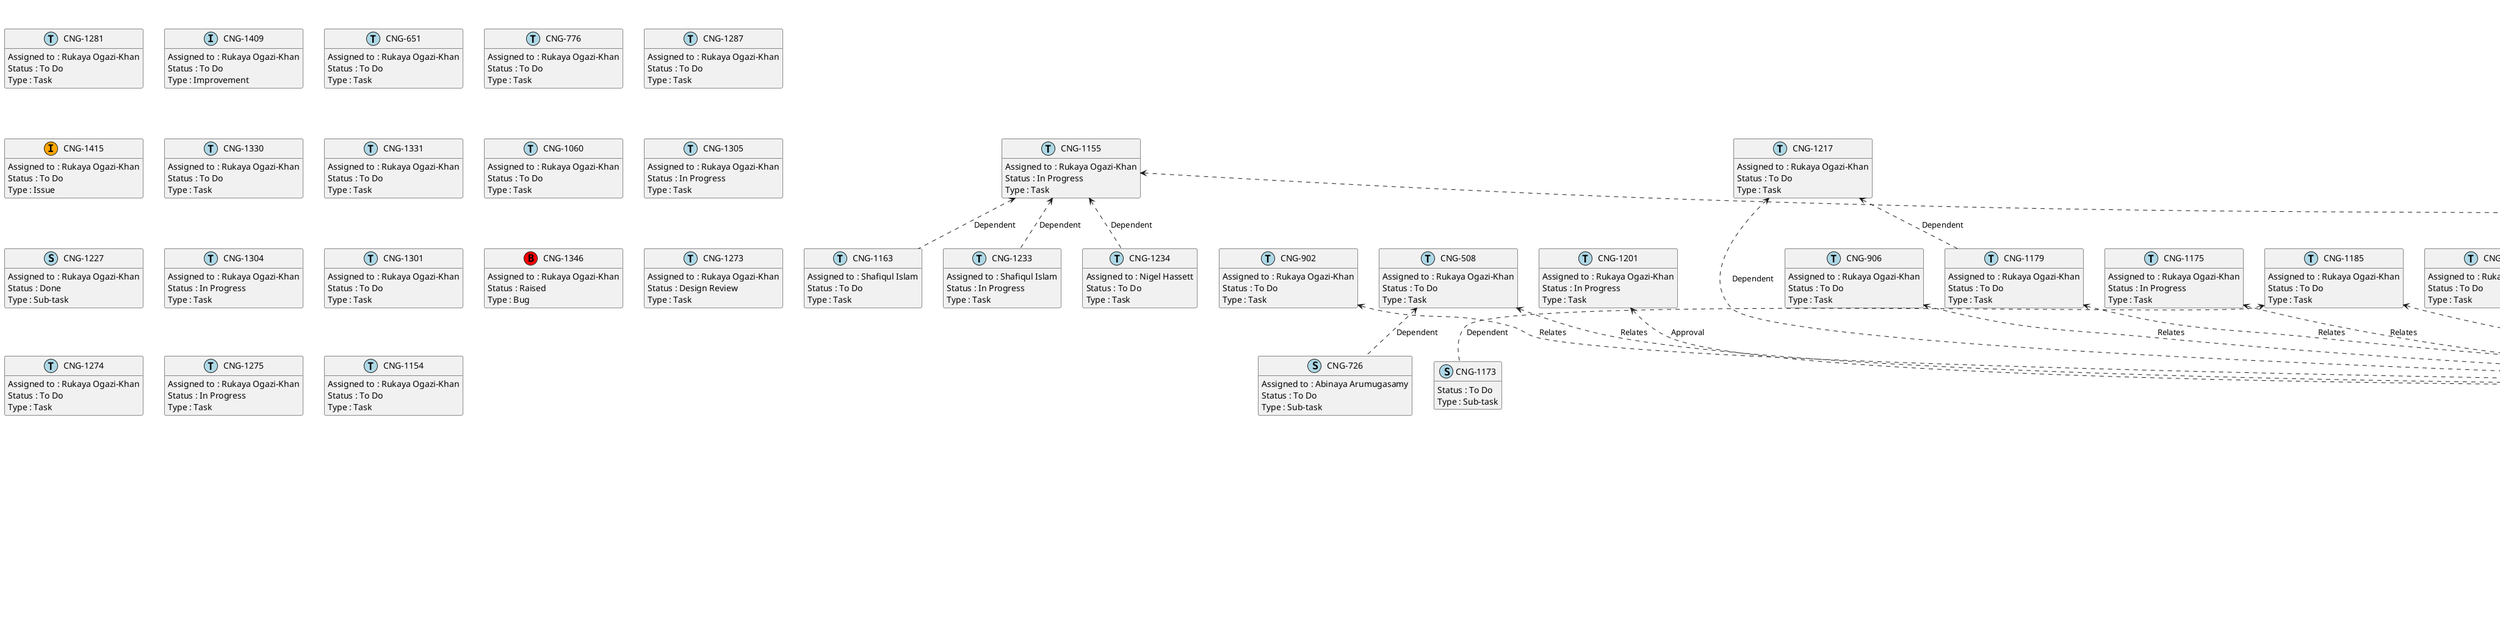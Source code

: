 @startuml
'https://plantuml.com/class-diagram

' GENERATE CLASS DIAGRAM ===========
' Generated at    : Thu Apr 18 11:50:48 CEST 2024

title Jira Tickets for Person Rukaya Ogazi-Khan
hide empty members

legend
Jira Ticket Status
----
(In Review (migrated)) : 1
(To Do) : 38
(Done) : 4
(Dev Review) : 1
(In Progress) : 23
(Raised) : 1
(Design Review) : 1
----
Jira Ticket Types
----
(Task) : 59
(Improvement) : 1
(Issue) : 1
(Bug) : 1
(Sub-task) : 7
end legend


' Tickets =======
class "CNG-1163" << (T,lightblue) >> {
  Assigned to : Shafiqul Islam
  Status : To Do
  Type : Task
}

class "CNG-1280" << (T,lightblue) >> {
  Assigned to : Rukaya Ogazi-Khan
  Status : To Do
  Type : Task
}

class "CNG-1281" << (T,lightblue) >> {
  Assigned to : Rukaya Ogazi-Khan
  Status : To Do
  Type : Task
}

class "CNG-1409" << (I,lightblue) >> {
  Assigned to : Rukaya Ogazi-Khan
  Status : To Do
  Type : Improvement
}

class "CNG-1327" << (T,lightblue) >> {
  Assigned to : Rukaya Ogazi-Khan
  Status : Dev Review
  Type : Task
}

class "CNG-530" << (T,lightblue) >> {
  Assigned to : Rukaya Ogazi-Khan
  Status : To Do
  Type : Task
}

class "CNG-651" << (T,lightblue) >> {
  Assigned to : Rukaya Ogazi-Khan
  Status : To Do
  Type : Task
}

class "CNG-1246" << (T,lightblue) >> {
  Assigned to : Rukaya Ogazi-Khan
  Status : To Do
  Type : Task
}

class "CNG-1367" << (T,lightblue) >> {
  Assigned to : Rukaya Ogazi-Khan
  Status : To Do
  Type : Task
}

class "CNG-776" << (T,lightblue) >> {
  Assigned to : Rukaya Ogazi-Khan
  Status : To Do
  Type : Task
}

class "CNG-1288" << (T,lightblue) >> {
  Assigned to : Rukaya Ogazi-Khan
  Status : In Progress
  Type : Task
}

class "CNG-1244" << (T,lightblue) >> {
  Assigned to : Rukaya Ogazi-Khan
  Status : To Do
  Type : Task
}

class "CNG-1201" << (T,lightblue) >> {
  Assigned to : Rukaya Ogazi-Khan
  Status : In Progress
  Type : Task
}

class "CNG-733" << (T,lightblue) >> {
  Assigned to : Shafiqul Islam
  Status : In Progress
  Type : Task
}

class "CNG-1287" << (T,lightblue) >> {
  Assigned to : Rukaya Ogazi-Khan
  Status : To Do
  Type : Task
}

class "CNG-1251" << (T,lightblue) >> {
  Assigned to : Rukaya Ogazi-Khan
  Status : To Do
  Type : Task
}

class "CNG-1175" << (T,lightblue) >> {
  Assigned to : Rukaya Ogazi-Khan
  Status : In Progress
  Type : Task
}

class "CNG-1250" << (T,lightblue) >> {
  Assigned to : Rukaya Ogazi-Khan
  Status : To Do
  Type : Task
}

class "CNG-1173" << (S,lightblue) >> {
  Status : To Do
  Type : Sub-task
}

class "CNG-1290" << (T,lightblue) >> {
  Assigned to : Shafiqul Islam
  Status : To Do
  Type : Task
}

class "CNG-902" << (T,lightblue) >> {
  Assigned to : Rukaya Ogazi-Khan
  Status : To Do
  Type : Task
}

class "CNG-508" << (T,lightblue) >> {
  Assigned to : Rukaya Ogazi-Khan
  Status : To Do
  Type : Task
}

class "CNG-1217" << (T,lightblue) >> {
  Assigned to : Rukaya Ogazi-Khan
  Status : To Do
  Type : Task
}

class "CNG-1415" << (I,orange) >> {
  Assigned to : Rukaya Ogazi-Khan
  Status : To Do
  Type : Issue
}

class "CNG-906" << (T,lightblue) >> {
  Assigned to : Rukaya Ogazi-Khan
  Status : To Do
  Type : Task
}

class "CNG-1255" << (T,lightblue) >> {
  Assigned to : Rukaya Ogazi-Khan
  Status : Done
  Type : Task
}

class "CNG-589" << (S,lightblue) >> {
  Assigned to : Shafiqul Islam
  Status : In Progress
  Type : Sub-task
}

class "CNG-1179" << (T,lightblue) >> {
  Assigned to : Rukaya Ogazi-Khan
  Status : To Do
  Type : Task
}

class "CNG-1256" << (T,lightblue) >> {
  Assigned to : Rukaya Ogazi-Khan
  Status : In Progress
  Type : Task
}

class "CNG-1330" << (T,lightblue) >> {
  Assigned to : Rukaya Ogazi-Khan
  Status : To Do
  Type : Task
}

class "CNG-1374" << (T,lightblue) >> {
  Assigned to : Rukaya Ogazi-Khan
  Status : To Do
  Type : Task
}

class "CNG-1254" << (T,lightblue) >> {
  Assigned to : Dileep
  Status : In Progress
  Type : Task
}

class "CNG-1331" << (T,lightblue) >> {
  Assigned to : Rukaya Ogazi-Khan
  Status : To Do
  Type : Task
}

class "CNG-1185" << (T,lightblue) >> {
  Assigned to : Rukaya Ogazi-Khan
  Status : To Do
  Type : Task
}

class "CNG-1260" << (T,lightblue) >> {
  Assigned to : Rukaya Ogazi-Khan
  Status : In Progress
  Type : Task
}

class "CNG-1183" << (T,lightblue) >> {
  Assigned to : Rukaya Ogazi-Khan
  Status : To Do
  Type : Task
}

class "CNG-1184" << (T,lightblue) >> {
  Assigned to : Rukaya Ogazi-Khan
  Status : In Progress
  Type : Task
}

class "CNG-1060" << (T,lightblue) >> {
  Assigned to : Rukaya Ogazi-Khan
  Status : To Do
  Type : Task
}

class "CNG-1180" << (T,lightblue) >> {
  Assigned to : Rukaya Ogazi-Khan
  Status : In Progress
  Type : Task
}

class "CNG-1305" << (T,lightblue) >> {
  Assigned to : Rukaya Ogazi-Khan
  Status : In Progress
  Type : Task
}

class "CNG-1303" << (T,lightblue) >> {
  Assigned to : Rukaya Ogazi-Khan
  Status : To Do
  Type : Task
}

class "CNG-1227" << (S,lightblue) >> {
  Assigned to : Rukaya Ogazi-Khan
  Status : Done
  Type : Sub-task
}

class "CNG-1304" << (T,lightblue) >> {
  Assigned to : Rukaya Ogazi-Khan
  Status : In Progress
  Type : Task
}

class "CNG-870" << (T,lightblue) >> {
  Assigned to : Rukaya Ogazi-Khan
  Status : To Do
  Type : Task
}

class "CNG-1029" << (S,lightblue) >> {
  Assigned to : Shafiqul Islam
  Status : In Review (migrated)
  Type : Sub-task
}

class "CNG-1301" << (T,lightblue) >> {
  Assigned to : Rukaya Ogazi-Khan
  Status : To Do
  Type : Task
}

class "CNG-873" << (T,lightblue) >> {
  Assigned to : Paolo Brunasti
  Status : In Progress
  Type : Task
}

class "CNG-1346" << (B,red) >> {
  Assigned to : Rukaya Ogazi-Khan
  Status : Raised
  Type : Bug
}

class "CNG-1189" << (T,lightblue) >> {
  Assigned to : Rukaya Ogazi-Khan
  Status : To Do
  Type : Task
}

class "CNG-1188" << (T,lightblue) >> {
  Assigned to : Rukaya Ogazi-Khan
  Status : Done
  Type : Task
}

class "CNG-557" << (S,lightblue) >> {
  Assigned to : Shafiqul Islam
  Status : In Progress
  Type : Sub-task
}

class "CNG-1075" << (T,lightblue) >> {
  Assigned to : Rukaya Ogazi-Khan
  Status : In Progress
  Type : Task
}

class "CNG-1273" << (T,lightblue) >> {
  Assigned to : Rukaya Ogazi-Khan
  Status : Design Review
  Type : Task
}

class "CNG-1196" << (T,lightblue) >> {
  Assigned to : Rukaya Ogazi-Khan
  Status : In Progress
  Type : Task
}

class "CNG-1274" << (T,lightblue) >> {
  Assigned to : Rukaya Ogazi-Khan
  Status : To Do
  Type : Task
}

class "CNG-1195" << (T,lightblue) >> {
  Assigned to : Rukaya Ogazi-Khan
  Status : In Progress
  Type : Task
}

class "CNG-529" << (T,lightblue) >> {
  Assigned to : Rukaya Ogazi-Khan
  Status : To Do
  Type : Task
}

class "CNG-726" << (S,lightblue) >> {
  Assigned to : Abinaya Arumugasamy
  Status : To Do
  Type : Sub-task
}

class "CNG-1237" << (T,lightblue) >> {
  Assigned to : Rukaya Ogazi-Khan
  Status : In Progress
  Type : Task
}

class "CNG-1117" << (T,lightblue) >> {
  Assigned to : Rukaya Ogazi-Khan
  Status : Done
  Type : Task
}

class "CNG-1279" << (T,lightblue) >> {
  Assigned to : Rukaya Ogazi-Khan
  Status : To Do
  Type : Task
}

class "CNG-961" << (S,lightblue) >> {
  Assigned to : Anand Jajoo
  Status : In Progress
  Type : Sub-task
}

class "CNG-1156" << (T,lightblue) >> {
  Assigned to : Rukaya Ogazi-Khan
  Status : To Do
  Type : Task
}

class "CNG-1233" << (T,lightblue) >> {
  Assigned to : Shafiqul Islam
  Status : In Progress
  Type : Task
}

class "CNG-1234" << (T,lightblue) >> {
  Assigned to : Nigel Hassett
  Status : To Do
  Type : Task
}

class "CNG-1275" << (T,lightblue) >> {
  Assigned to : Rukaya Ogazi-Khan
  Status : In Progress
  Type : Task
}

class "CNG-1198" << (T,lightblue) >> {
  Assigned to : Rukaya Ogazi-Khan
  Status : In Progress
  Type : Task
}

class "CNG-1154" << (T,lightblue) >> {
  Assigned to : Rukaya Ogazi-Khan
  Status : To Do
  Type : Task
}

class "CNG-1155" << (T,lightblue) >> {
  Assigned to : Rukaya Ogazi-Khan
  Status : In Progress
  Type : Task
}



' Links =======
"CNG-530" <.. "CNG-1237" : Dependent
"CNG-1201" <.. "CNG-733" : Approval
"CNG-1217" <.. "CNG-1179" : Dependent
"CNG-1217" <.. "CNG-733" : Dependent
"CNG-529" <.. "CNG-733" : Relates
"CNG-508" <.. "CNG-726" : Dependent
"CNG-508" <.. "CNG-733" : Relates
"CNG-1075" <.. "CNG-733" : Relates
"CNG-1280" <.. "CNG-733" : Dependent
"CNG-1288" <.. "CNG-733" : Dependent
"CNG-1260" <.. "CNG-1254" : Dependent
"CNG-1279" <.. "CNG-733" : Relates
"CNG-1246" <.. "CNG-1237" : Dependent
"CNG-1244" <.. "CNG-1237" : Dependent
"CNG-1251" <.. "CNG-1303" : Dependent
"CNG-1250" <.. "CNG-1237" : Dependent
"CNG-1255" <.. "CNG-1254" : Dependent
"CNG-1256" <.. "CNG-1254" : Dependent
"CNG-1237" <.. "CNG-733" : Dependent
"CNG-1327" <.. "CNG-961" : Dependent
"CNG-1303" <.. "CNG-733" : Dependent
"CNG-870" <.. "CNG-733" : Relates
"CNG-902" <.. "CNG-733" : Relates
"CNG-906" <.. "CNG-733" : Relates
"CNG-1185" <.. "CNG-733" : Dependent
"CNG-1185" <.. "CNG-1173" : Dependent
"CNG-1183" <.. "CNG-733" : Relates
"CNG-1184" <.. "CNG-1290" : Dependent
"CNG-1180" <.. "CNG-1290" : Dependent
"CNG-1189" <.. "CNG-733" : Relates
"CNG-1188" <.. "CNG-733" : Approval
"CNG-1196" <.. "CNG-733" : Approval
"CNG-1195" <.. "CNG-733" : Approval
"CNG-1198" <.. "CNG-733" : Approval
"CNG-1175" <.. "CNG-733" : Relates
"CNG-1179" <.. "CNG-733" : Relates
"CNG-1156" <.. "CNG-733" : Relates
"CNG-1155" <.. "CNG-1163" : Dependent
"CNG-1155" <.. "CNG-1198" : Dependent
"CNG-1155" <.. "CNG-1233" : Dependent
"CNG-1155" <.. "CNG-1234" : Dependent
"CNG-1367" <.. "CNG-589" : Dependent
"CNG-1374" <.. "CNG-589" : Dependent
"CNG-1117" <.. "CNG-557" : Dependent
"CNG-1117" <.. "CNG-1246" : Dependent
"CNG-1117" <.. "CNG-530" : Dependent
"CNG-1117" <.. "CNG-873" : Dependent
"CNG-1117" <.. "CNG-1029" : Relates


@enduml
